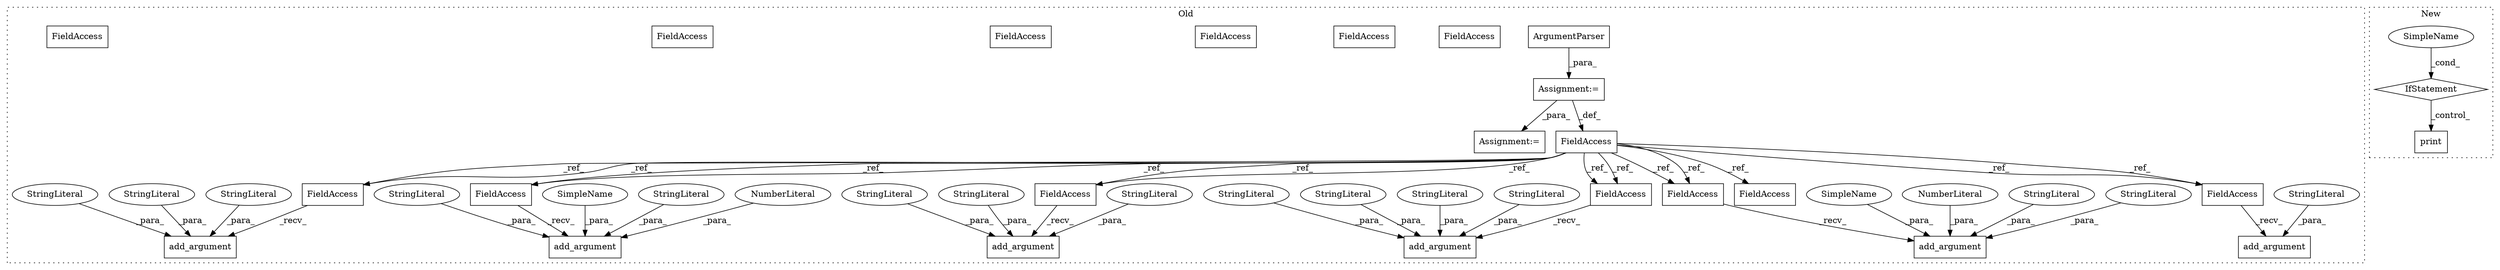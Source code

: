 digraph G {
subgraph cluster0 {
1 [label="ArgumentParser" a="32" s="17670,17729" l="15,1" shape="box"];
3 [label="add_argument" a="32" s="18304,18382" l="13,1" shape="box"];
4 [label="StringLiteral" a="45" s="18317" l="4" shape="ellipse"];
5 [label="Assignment:=" a="7" s="17660" l="1" shape="box"];
6 [label="Assignment:=" a="7" s="19071" l="1" shape="box"];
7 [label="FieldAccess" a="22" s="17654" l="6" shape="box"];
8 [label="add_argument" a="32" s="18539,18603" l="13,1" shape="box"];
9 [label="StringLiteral" a="45" s="18571" l="7" shape="ellipse"];
10 [label="FieldAccess" a="22" s="18297" l="6" shape="box"];
11 [label="FieldAccess" a="22" s="18101" l="6" shape="box"];
12 [label="StringLiteral" a="45" s="18346" l="36" shape="ellipse"];
13 [label="StringLiteral" a="45" s="18557" l="13" shape="ellipse"];
14 [label="StringLiteral" a="45" s="18552" l="4" shape="ellipse"];
15 [label="FieldAccess" a="22" s="18532" l="6" shape="box"];
16 [label="add_argument" a="32" s="18108,18288" l="13,1" shape="box"];
17 [label="add_argument" a="32" s="18985,19058" l="13,1" shape="box"];
18 [label="NumberLiteral" a="34" s="18145" l="4" shape="ellipse"];
19 [label="FieldAccess" a="22" s="18978" l="6" shape="box"];
20 [label="FieldAccess" a="22" s="18391" l="6" shape="box"];
21 [label="add_argument" a="32" s="17745,17844" l="13,1" shape="box"];
22 [label="NumberLiteral" a="34" s="18342" l="3" shape="ellipse"];
23 [label="FieldAccess" a="22" s="17738" l="6" shape="box"];
24 [label="FieldAccess" a="22" s="17853" l="6" shape="box"];
26 [label="add_argument" a="32" s="17860,17931" l="13,1" shape="box"];
28 [label="StringLiteral" a="45" s="17911" l="20" shape="ellipse"];
29 [label="StringLiteral" a="45" s="18998" l="8" shape="ellipse"];
30 [label="StringLiteral" a="45" s="18126" l="14" shape="ellipse"];
31 [label="StringLiteral" a="45" s="19007" l="5" shape="ellipse"];
32 [label="StringLiteral" a="45" s="18150" l="138" shape="ellipse"];
33 [label="StringLiteral" a="45" s="17763" l="9" shape="ellipse"];
34 [label="StringLiteral" a="45" s="17758" l="4" shape="ellipse"];
35 [label="StringLiteral" a="45" s="17799" l="45" shape="ellipse"];
36 [label="StringLiteral" a="45" s="19013" l="45" shape="ellipse"];
37 [label="StringLiteral" a="45" s="18579" l="24" shape="ellipse"];
38 [label="SimpleName" a="42" s="18141" l="3" shape="ellipse"];
39 [label="SimpleName" a="42" s="18338" l="3" shape="ellipse"];
40 [label="FieldAccess" a="22" s="18101" l="6" shape="box"];
41 [label="FieldAccess" a="22" s="18532" l="6" shape="box"];
42 [label="FieldAccess" a="22" s="18297" l="6" shape="box"];
43 [label="FieldAccess" a="22" s="17853" l="6" shape="box"];
44 [label="FieldAccess" a="22" s="18978" l="6" shape="box"];
45 [label="FieldAccess" a="22" s="17738" l="6" shape="box"];
label = "Old";
style="dotted";
}
subgraph cluster1 {
2 [label="print" a="32" s="17613,17676" l="6,1" shape="box"];
25 [label="IfStatement" a="25" s="17577,17603" l="4,2" shape="diamond"];
27 [label="SimpleName" a="42" s="" l="" shape="ellipse"];
label = "New";
style="dotted";
}
1 -> 5 [label="_para_"];
4 -> 3 [label="_para_"];
5 -> 7 [label="_def_"];
5 -> 6 [label="_para_"];
7 -> 43 [label="_ref_"];
7 -> 42 [label="_ref_"];
7 -> 40 [label="_ref_"];
7 -> 45 [label="_ref_"];
7 -> 45 [label="_ref_"];
7 -> 40 [label="_ref_"];
7 -> 41 [label="_ref_"];
7 -> 44 [label="_ref_"];
7 -> 41 [label="_ref_"];
7 -> 20 [label="_ref_"];
7 -> 42 [label="_ref_"];
7 -> 43 [label="_ref_"];
7 -> 44 [label="_ref_"];
9 -> 8 [label="_para_"];
12 -> 3 [label="_para_"];
13 -> 8 [label="_para_"];
14 -> 8 [label="_para_"];
18 -> 16 [label="_para_"];
22 -> 3 [label="_para_"];
25 -> 2 [label="_control_"];
27 -> 25 [label="_cond_"];
28 -> 26 [label="_para_"];
29 -> 17 [label="_para_"];
30 -> 16 [label="_para_"];
31 -> 17 [label="_para_"];
32 -> 16 [label="_para_"];
33 -> 21 [label="_para_"];
34 -> 21 [label="_para_"];
35 -> 21 [label="_para_"];
36 -> 17 [label="_para_"];
37 -> 8 [label="_para_"];
38 -> 16 [label="_para_"];
39 -> 3 [label="_para_"];
40 -> 16 [label="_recv_"];
41 -> 8 [label="_recv_"];
42 -> 3 [label="_recv_"];
43 -> 26 [label="_recv_"];
44 -> 17 [label="_recv_"];
45 -> 21 [label="_recv_"];
}